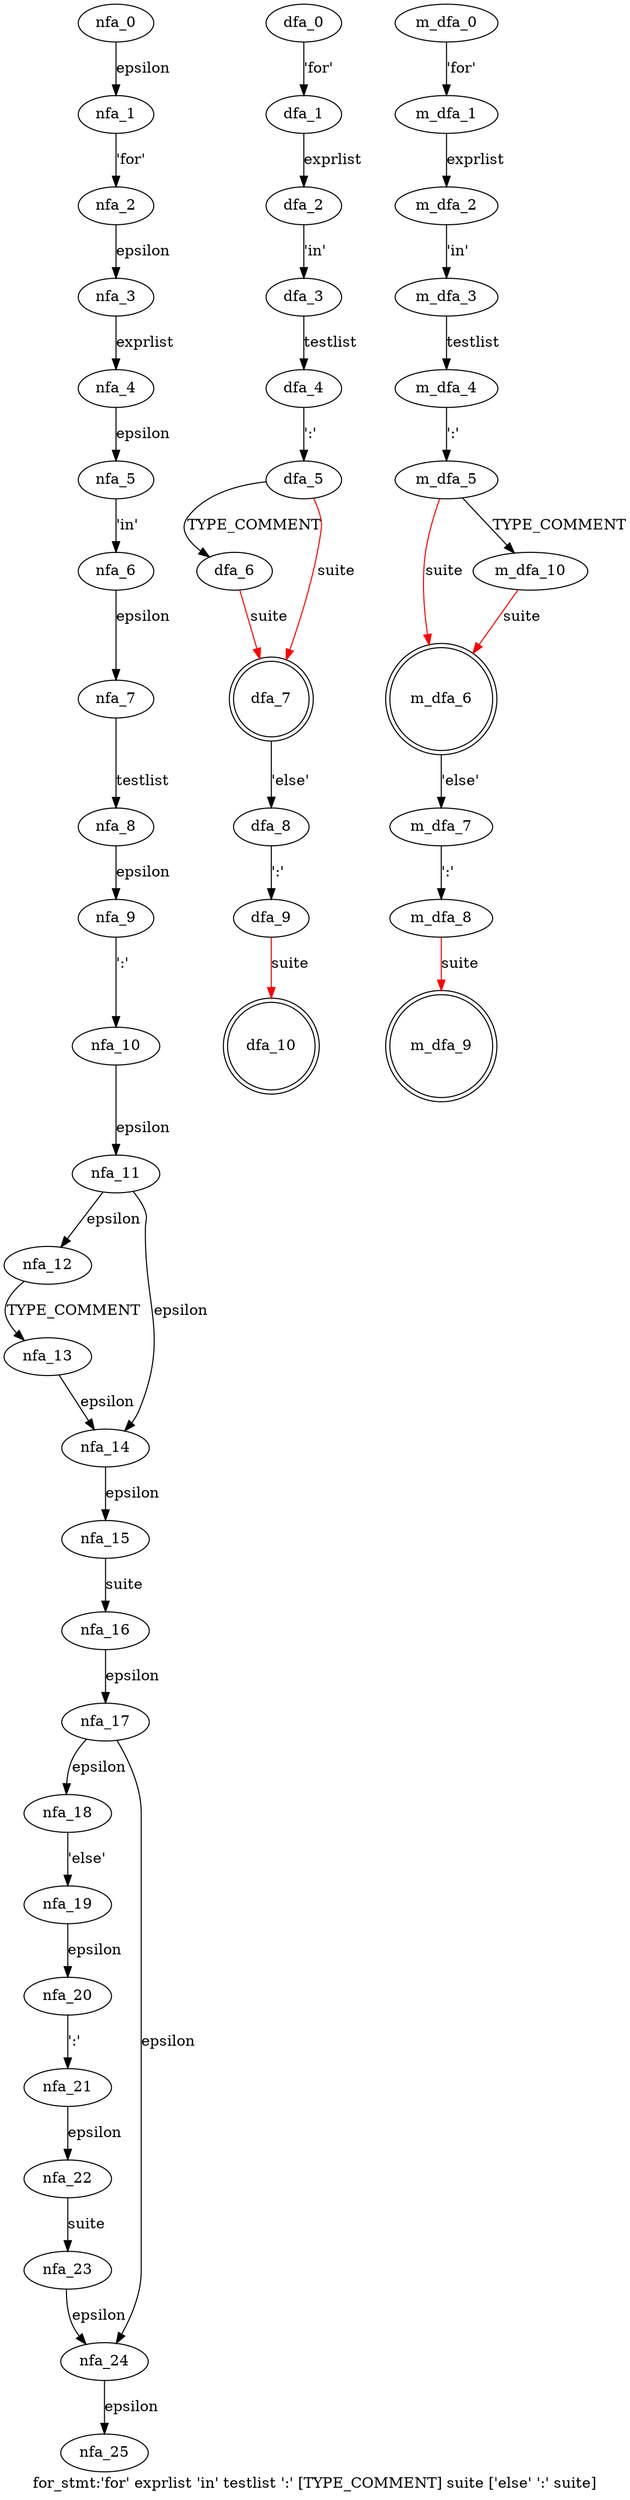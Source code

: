 digraph for_stmt {
 graph[label="for_stmt:'for' exprlist 'in' testlist ':' [TYPE_COMMENT] suite ['else' ':' suite]"]
 subgraph for_stmt_nfa {
  nfa_0->nfa_1[label="epsilon"]
  nfa_1->nfa_2[label="'for'"]
  nfa_2->nfa_3[label="epsilon"]
  nfa_3->nfa_4[label="exprlist"]
  nfa_4->nfa_5[label="epsilon"]
  nfa_5->nfa_6[label="'in'"]
  nfa_6->nfa_7[label="epsilon"]
  nfa_7->nfa_8[label="testlist"]
  nfa_8->nfa_9[label="epsilon"]
  nfa_9->nfa_10[label="':'"]
  nfa_10->nfa_11[label="epsilon"]
  nfa_11->nfa_12[label="epsilon"]
  nfa_12->nfa_13[label="TYPE_COMMENT"]
  nfa_13->nfa_14[label="epsilon"]
  nfa_14->nfa_15[label="epsilon"]
  nfa_15->nfa_16[label="suite"]
  nfa_16->nfa_17[label="epsilon"]
  nfa_17->nfa_18[label="epsilon"]
  nfa_18->nfa_19[label="'else'"]
  nfa_19->nfa_20[label="epsilon"]
  nfa_20->nfa_21[label="':'"]
  nfa_21->nfa_22[label="epsilon"]
  nfa_22->nfa_23[label="suite"]
  nfa_23->nfa_24[label="epsilon"]
  nfa_24->nfa_25[label="epsilon"]
  nfa_17->nfa_24[label="epsilon"]
  nfa_11->nfa_14[label="epsilon"]
  }
 subgraph for_stmt_dfa {
  dfa_0->dfa_1[label="'for'"]
  dfa_1->dfa_2[label="exprlist"]
  dfa_2->dfa_3[label="'in'"]
  dfa_3->dfa_4[label="testlist"]
  dfa_4->dfa_5[label="':'"]
  dfa_5->dfa_6[label="TYPE_COMMENT"]
  dfa_6->dfa_7[label="suite",color=red]
  dfa_7->dfa_8[label="'else'"]
  dfa_8->dfa_9[label="':'"]
  dfa_9->dfa_10[label="suite",color=red]
  dfa_5->dfa_7[label="suite",color=red]
  dfa_10[shape=doublecircle]
  dfa_7[shape=doublecircle]
  }
 subgraph for_stmt_m_dfa {
  m_dfa_0->m_dfa_1[label="'for'"]
  m_dfa_1->m_dfa_2[label="exprlist"]
  m_dfa_2->m_dfa_3[label="'in'"]
  m_dfa_3->m_dfa_4[label="testlist"]
  m_dfa_4->m_dfa_5[label="':'"]
  m_dfa_5->m_dfa_6[label="suite",color=red]
  m_dfa_6->m_dfa_7[label="'else'"]
  m_dfa_7->m_dfa_8[label="':'"]
  m_dfa_8->m_dfa_9[label="suite",color=red]
  m_dfa_5->m_dfa_10[label="TYPE_COMMENT"]
  m_dfa_10->m_dfa_6[label="suite",color=red]
  m_dfa_9[shape=doublecircle]
  m_dfa_6[shape=doublecircle]
  }
}

